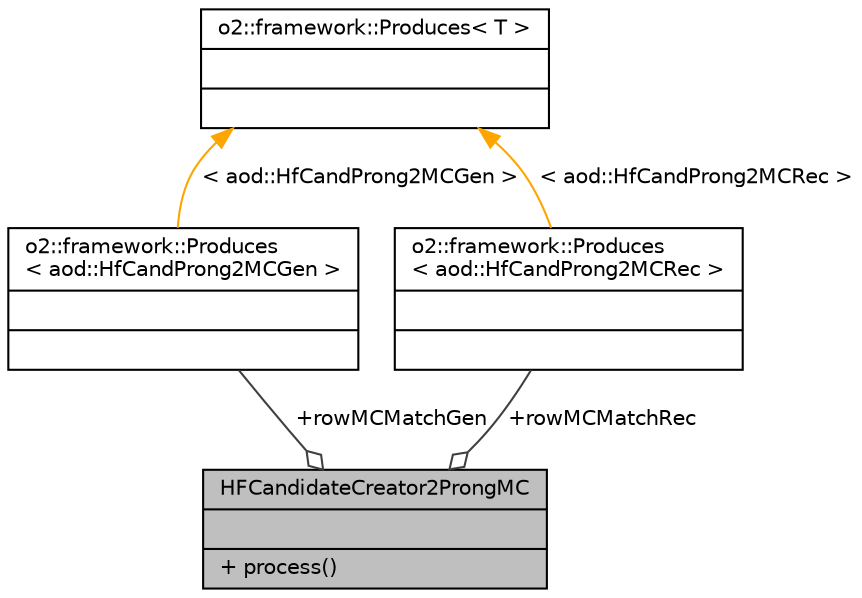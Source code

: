 digraph "HFCandidateCreator2ProngMC"
{
 // INTERACTIVE_SVG=YES
  bgcolor="transparent";
  edge [fontname="Helvetica",fontsize="10",labelfontname="Helvetica",labelfontsize="10"];
  node [fontname="Helvetica",fontsize="10",shape=record];
  Node1 [label="{HFCandidateCreator2ProngMC\n||+ process()\l}",height=0.2,width=0.4,color="black", fillcolor="grey75", style="filled", fontcolor="black"];
  Node2 -> Node1 [color="grey25",fontsize="10",style="solid",label=" +rowMCMatchGen" ,arrowhead="odiamond",fontname="Helvetica"];
  Node2 [label="{o2::framework::Produces\l\< aod::HfCandProng2MCGen \>\n||}",height=0.2,width=0.4,color="black",URL="$d6/d86/structo2_1_1framework_1_1Produces.html"];
  Node3 -> Node2 [dir="back",color="orange",fontsize="10",style="solid",label=" \< aod::HfCandProng2MCGen \>" ,fontname="Helvetica"];
  Node3 [label="{o2::framework::Produces\< T \>\n||}",height=0.2,width=0.4,color="black",URL="$d6/d86/structo2_1_1framework_1_1Produces.html"];
  Node4 -> Node1 [color="grey25",fontsize="10",style="solid",label=" +rowMCMatchRec" ,arrowhead="odiamond",fontname="Helvetica"];
  Node4 [label="{o2::framework::Produces\l\< aod::HfCandProng2MCRec \>\n||}",height=0.2,width=0.4,color="black",URL="$d6/d86/structo2_1_1framework_1_1Produces.html"];
  Node3 -> Node4 [dir="back",color="orange",fontsize="10",style="solid",label=" \< aod::HfCandProng2MCRec \>" ,fontname="Helvetica"];
}
